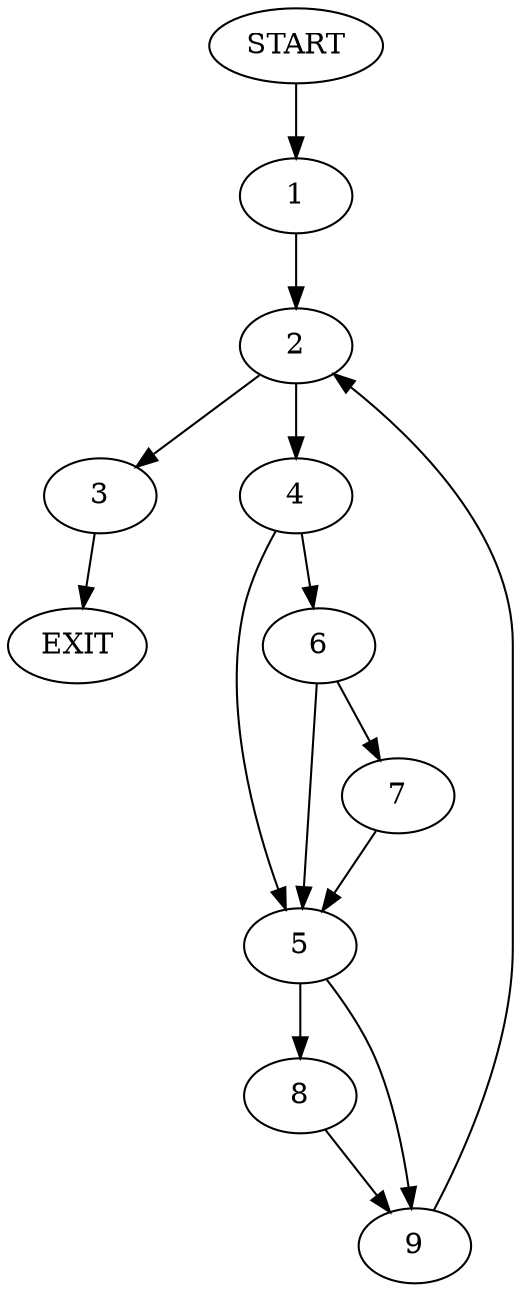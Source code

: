 digraph {
0 [label="START"]
10 [label="EXIT"]
0 -> 1
1 -> 2
2 -> 3
2 -> 4
4 -> 5
4 -> 6
3 -> 10
6 -> 5
6 -> 7
5 -> 8
5 -> 9
7 -> 5
8 -> 9
9 -> 2
}
